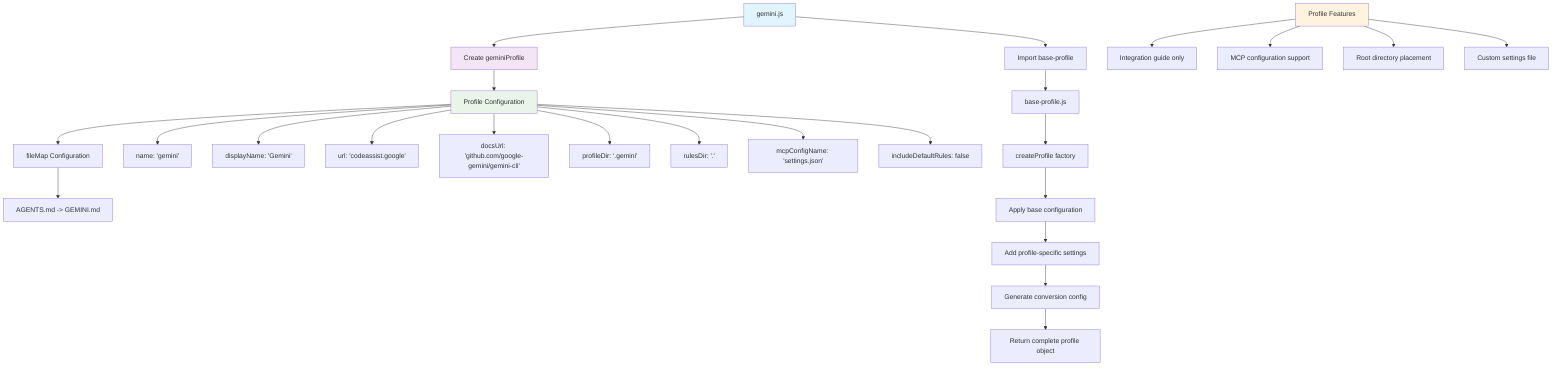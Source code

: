 graph TD
    A[gemini.js] --> B[Import base-profile]
    A --> C[Create geminiProfile]
    
    B --> D[base-profile.js]
    D --> E[createProfile factory]
    
    C --> F[Profile Configuration]
    F --> G[name: 'gemini']
    F --> H[displayName: 'Gemini']
    F --> I[url: 'codeassist.google']
    F --> J[docsUrl: 'github.com/google-gemini/gemini-cli']
    F --> K[profileDir: '.gemini']
    F --> L[rulesDir: '.']
    F --> M[mcpConfigName: 'settings.json']
    F --> N[includeDefaultRules: false]
    F --> O[fileMap Configuration]
    
    O --> P[AGENTS.md -> GEMINI.md]
    
    E --> Q[Apply base configuration]
    Q --> R[Add profile-specific settings]
    R --> S[Generate conversion config]
    S --> T[Return complete profile object]
    
    U[Profile Features] --> V[Integration guide only]
    U --> W[MCP configuration support]
    U --> X[Root directory placement]
    U --> Y[Custom settings file]
    
    style A fill:#e1f5fe
    style C fill:#f3e5f5
    style F fill:#e8f5e8
    style U fill:#fff3e0